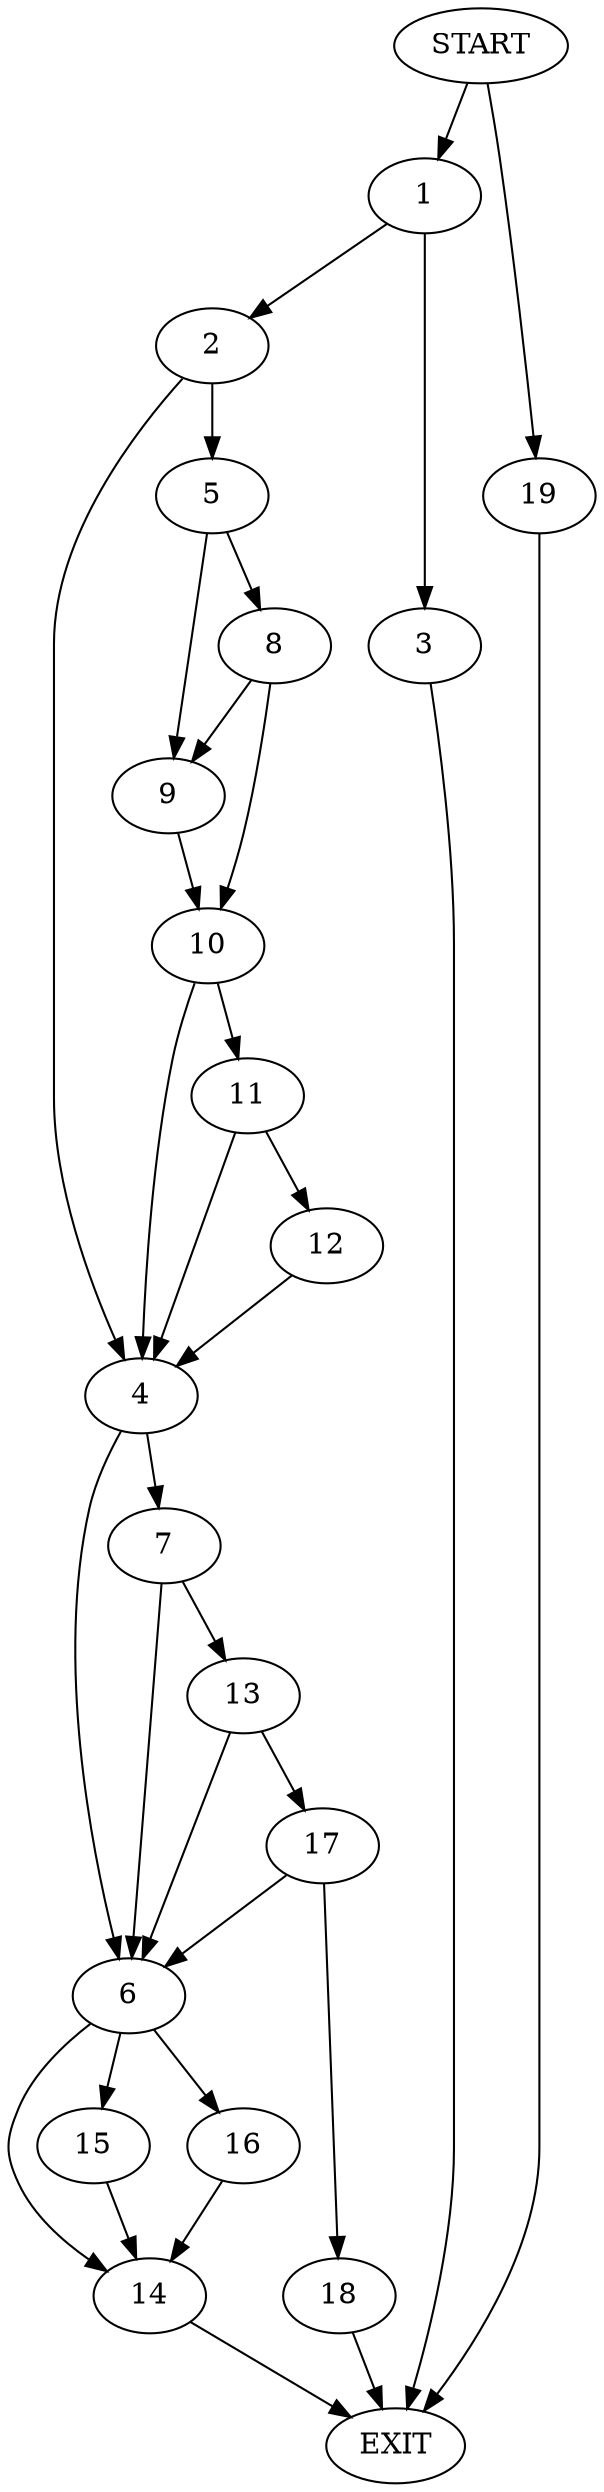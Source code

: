 digraph {
0 [label="START"]
20 [label="EXIT"]
0 -> 1
1 -> 2
1 -> 3
2 -> 4
2 -> 5
3 -> 20
4 -> 6
4 -> 7
5 -> 8
5 -> 9
8 -> 10
8 -> 9
9 -> 10
10 -> 4
10 -> 11
11 -> 4
11 -> 12
12 -> 4
7 -> 6
7 -> 13
6 -> 14
6 -> 15
6 -> 16
13 -> 6
13 -> 17
17 -> 6
17 -> 18
18 -> 20
14 -> 20
15 -> 14
16 -> 14
0 -> 19
19 -> 20
}
